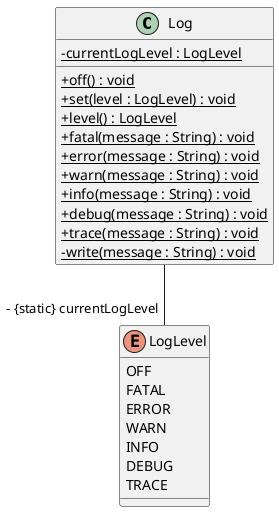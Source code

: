 @startuml
skinparam classAttributeIconSize 0
class Log{
- {static} currentLogLevel : LogLevel
+ {static} off() : void
+ {static} set(level : LogLevel) : void
+ {static} level() : LogLevel
+ {static} fatal(message : String) : void
+ {static} error(message : String) : void
+ {static} warn(message : String) : void
+ {static} info(message : String) : void
+ {static} debug(message : String) : void
+ {static} trace(message : String) : void
- {static} write(message : String) : void
}
Log--"- {static} currentLogLevel" LogLevel
enum LogLevel{
OFF
FATAL
ERROR
WARN
INFO
DEBUG
TRACE
}
@enduml